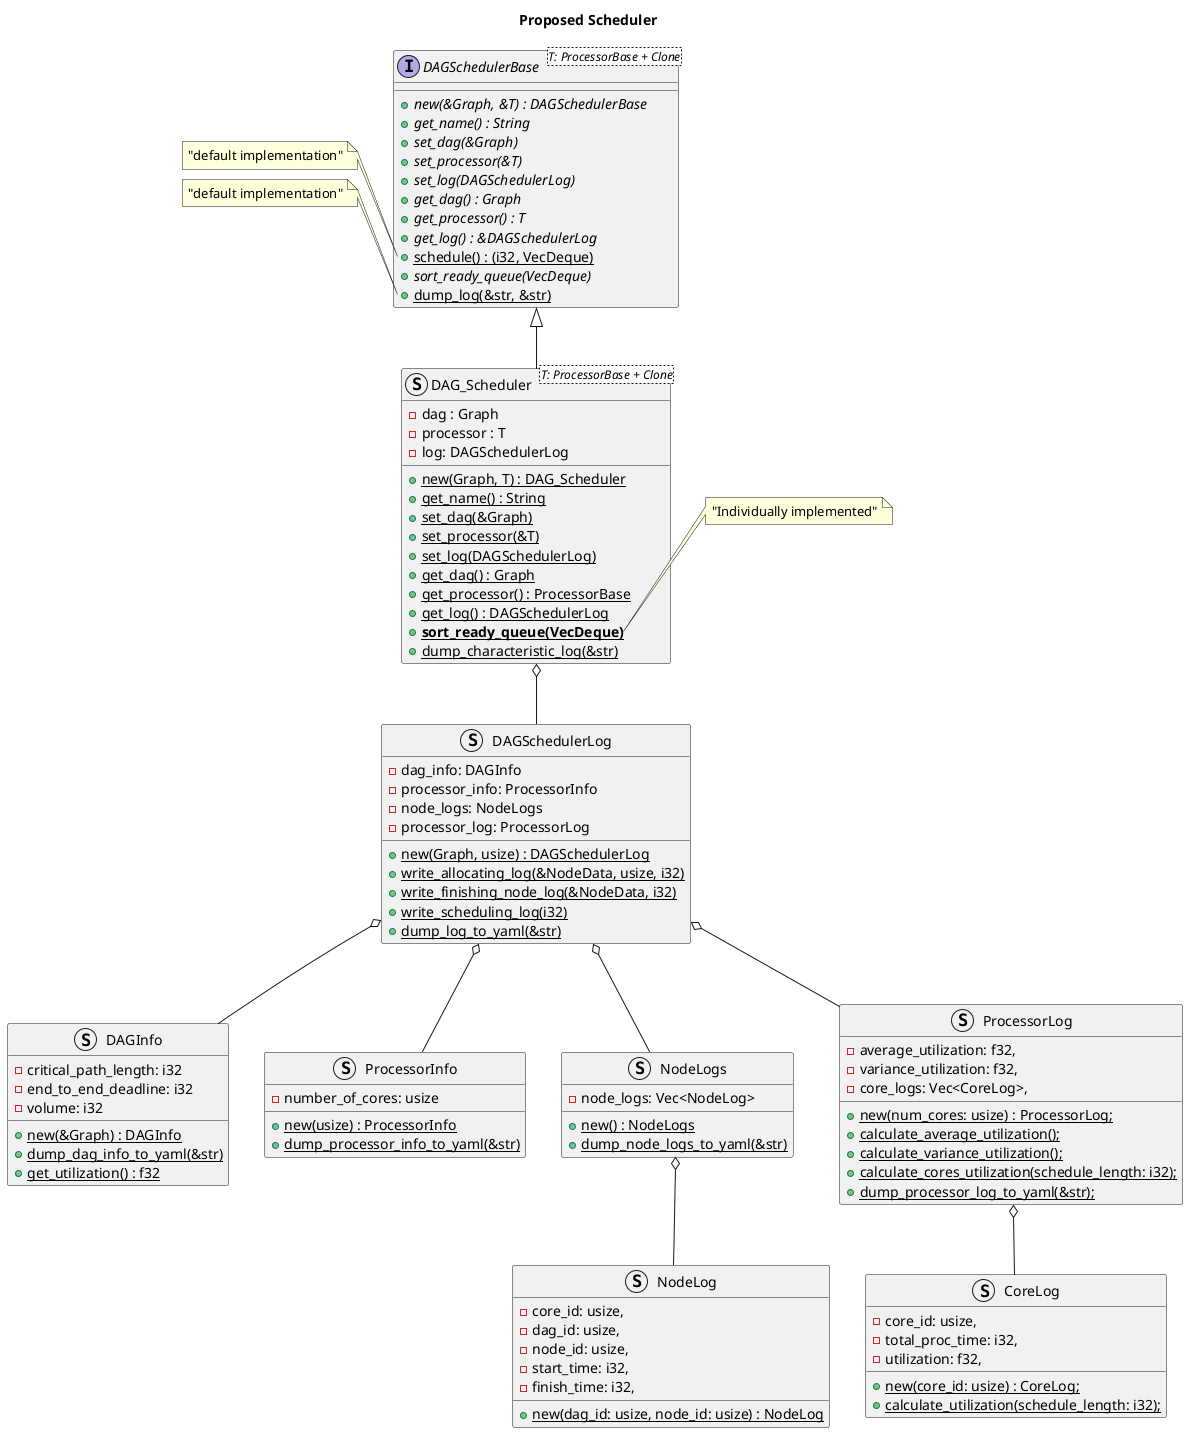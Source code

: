 @startuml DAG_Scheduler
title Proposed Scheduler

    interface DAGSchedulerBase<T: ProcessorBase + Clone> {
        + {abstract} new(&Graph, &T) : DAGSchedulerBase
        + {abstract} get_name() : String
        + {abstract} set_dag(&Graph)
        + {abstract} set_processor(&T)
        + {abstract} set_log(DAGSchedulerLog)
        + {abstract} get_dag() : Graph
        + {abstract} get_processor() : T
        + {abstract} get_log() : &DAGSchedulerLog
        + {static} schedule() : (i32, VecDeque)
        + {abstract} sort_ready_queue(VecDeque)
        + {static} dump_log(&str, &str)
    }

    note left of DAGSchedulerBase::schedule
    "default implementation"
    end note

    note left of DAGSchedulerBase::dump_log
    "default implementation"
    end note

    struct DAGInfo {
        - critical_path_length: i32
        - end_to_end_deadline: i32
        - volume: i32

        + {static} new(&Graph) : DAGInfo
        + {static} dump_dag_info_to_yaml(&str)
        + {static} get_utilization() : f32

    }

    struct ProcessorInfo {
        - number_of_cores: usize

        + {static} new(usize) : ProcessorInfo
        + {static} dump_processor_info_to_yaml(&str)
    }

    struct DAGSchedulerLog {
        - dag_info: DAGInfo
        - processor_info: ProcessorInfo
        - node_logs: NodeLogs
        - processor_log: ProcessorLog

        + {static} new(Graph, usize) : DAGSchedulerLog
        + {static} write_allocating_log(&NodeData, usize, i32)
        + {static} write_finishing_node_log(&NodeData, i32)
        + {static} write_scheduling_log(i32)
        + {static} dump_log_to_yaml(&str)
    }

    struct DAG_Scheduler<T: ProcessorBase + Clone> {
        - dag : Graph
        - processor : T
        - log: DAGSchedulerLog
        + {static} new(Graph, T) : DAG_Scheduler
        + {static} get_name() : String
        + {static} set_dag(&Graph)
        + {static} set_processor(&T)
        + {static} set_log(DAGSchedulerLog)
        + {static} get_dag() : Graph
        + {static} get_processor() : ProcessorBase
        + {static} get_log() : DAGSchedulerLog
        + **{static} sort_ready_queue(VecDeque)**
        + {static} dump_characteristic_log(&str)
    }

    note right of DAG_Scheduler::sort_ready_queue
    "Individually implemented"
    end note

    struct NodeLogs {
        - node_logs: Vec<NodeLog>

        + {static} new() : NodeLogs
        + {static} dump_node_logs_to_yaml(&str)
    }
    
    struct NodeLog {
        - core_id: usize,
        - dag_id: usize,
        - node_id: usize,
        - start_time: i32,
        - finish_time: i32,

        + {static} new(dag_id: usize, node_id: usize) : NodeLog
    }

    struct ProcessorLog {
        - average_utilization: f32,
        - variance_utilization: f32,
        - core_logs: Vec<CoreLog>,

        + {static} new(num_cores: usize) : ProcessorLog;
        + {static} calculate_average_utilization();
        + {static} calculate_variance_utilization();
        + {static} calculate_cores_utilization(schedule_length: i32);
        + {static} dump_processor_log_to_yaml(&str);
    }

    struct CoreLog {
        - core_id: usize,
        - total_proc_time: i32,
        - utilization: f32,

        + {static} new(core_id: usize) : CoreLog;
        + {static} calculate_utilization(schedule_length: i32);
    }  

    DAGSchedulerBase <|-down- DAG_Scheduler

    DAGSchedulerLog o-down- DAGInfo
    DAGSchedulerLog o-down- ProcessorInfo

    DAG_Scheduler o-down- DAGSchedulerLog
    DAGSchedulerLog o-down- NodeLogs
    NodeLogs o-down- NodeLog
    DAGSchedulerLog o-down- ProcessorLog
    ProcessorLog o-down- CoreLog


@enduml